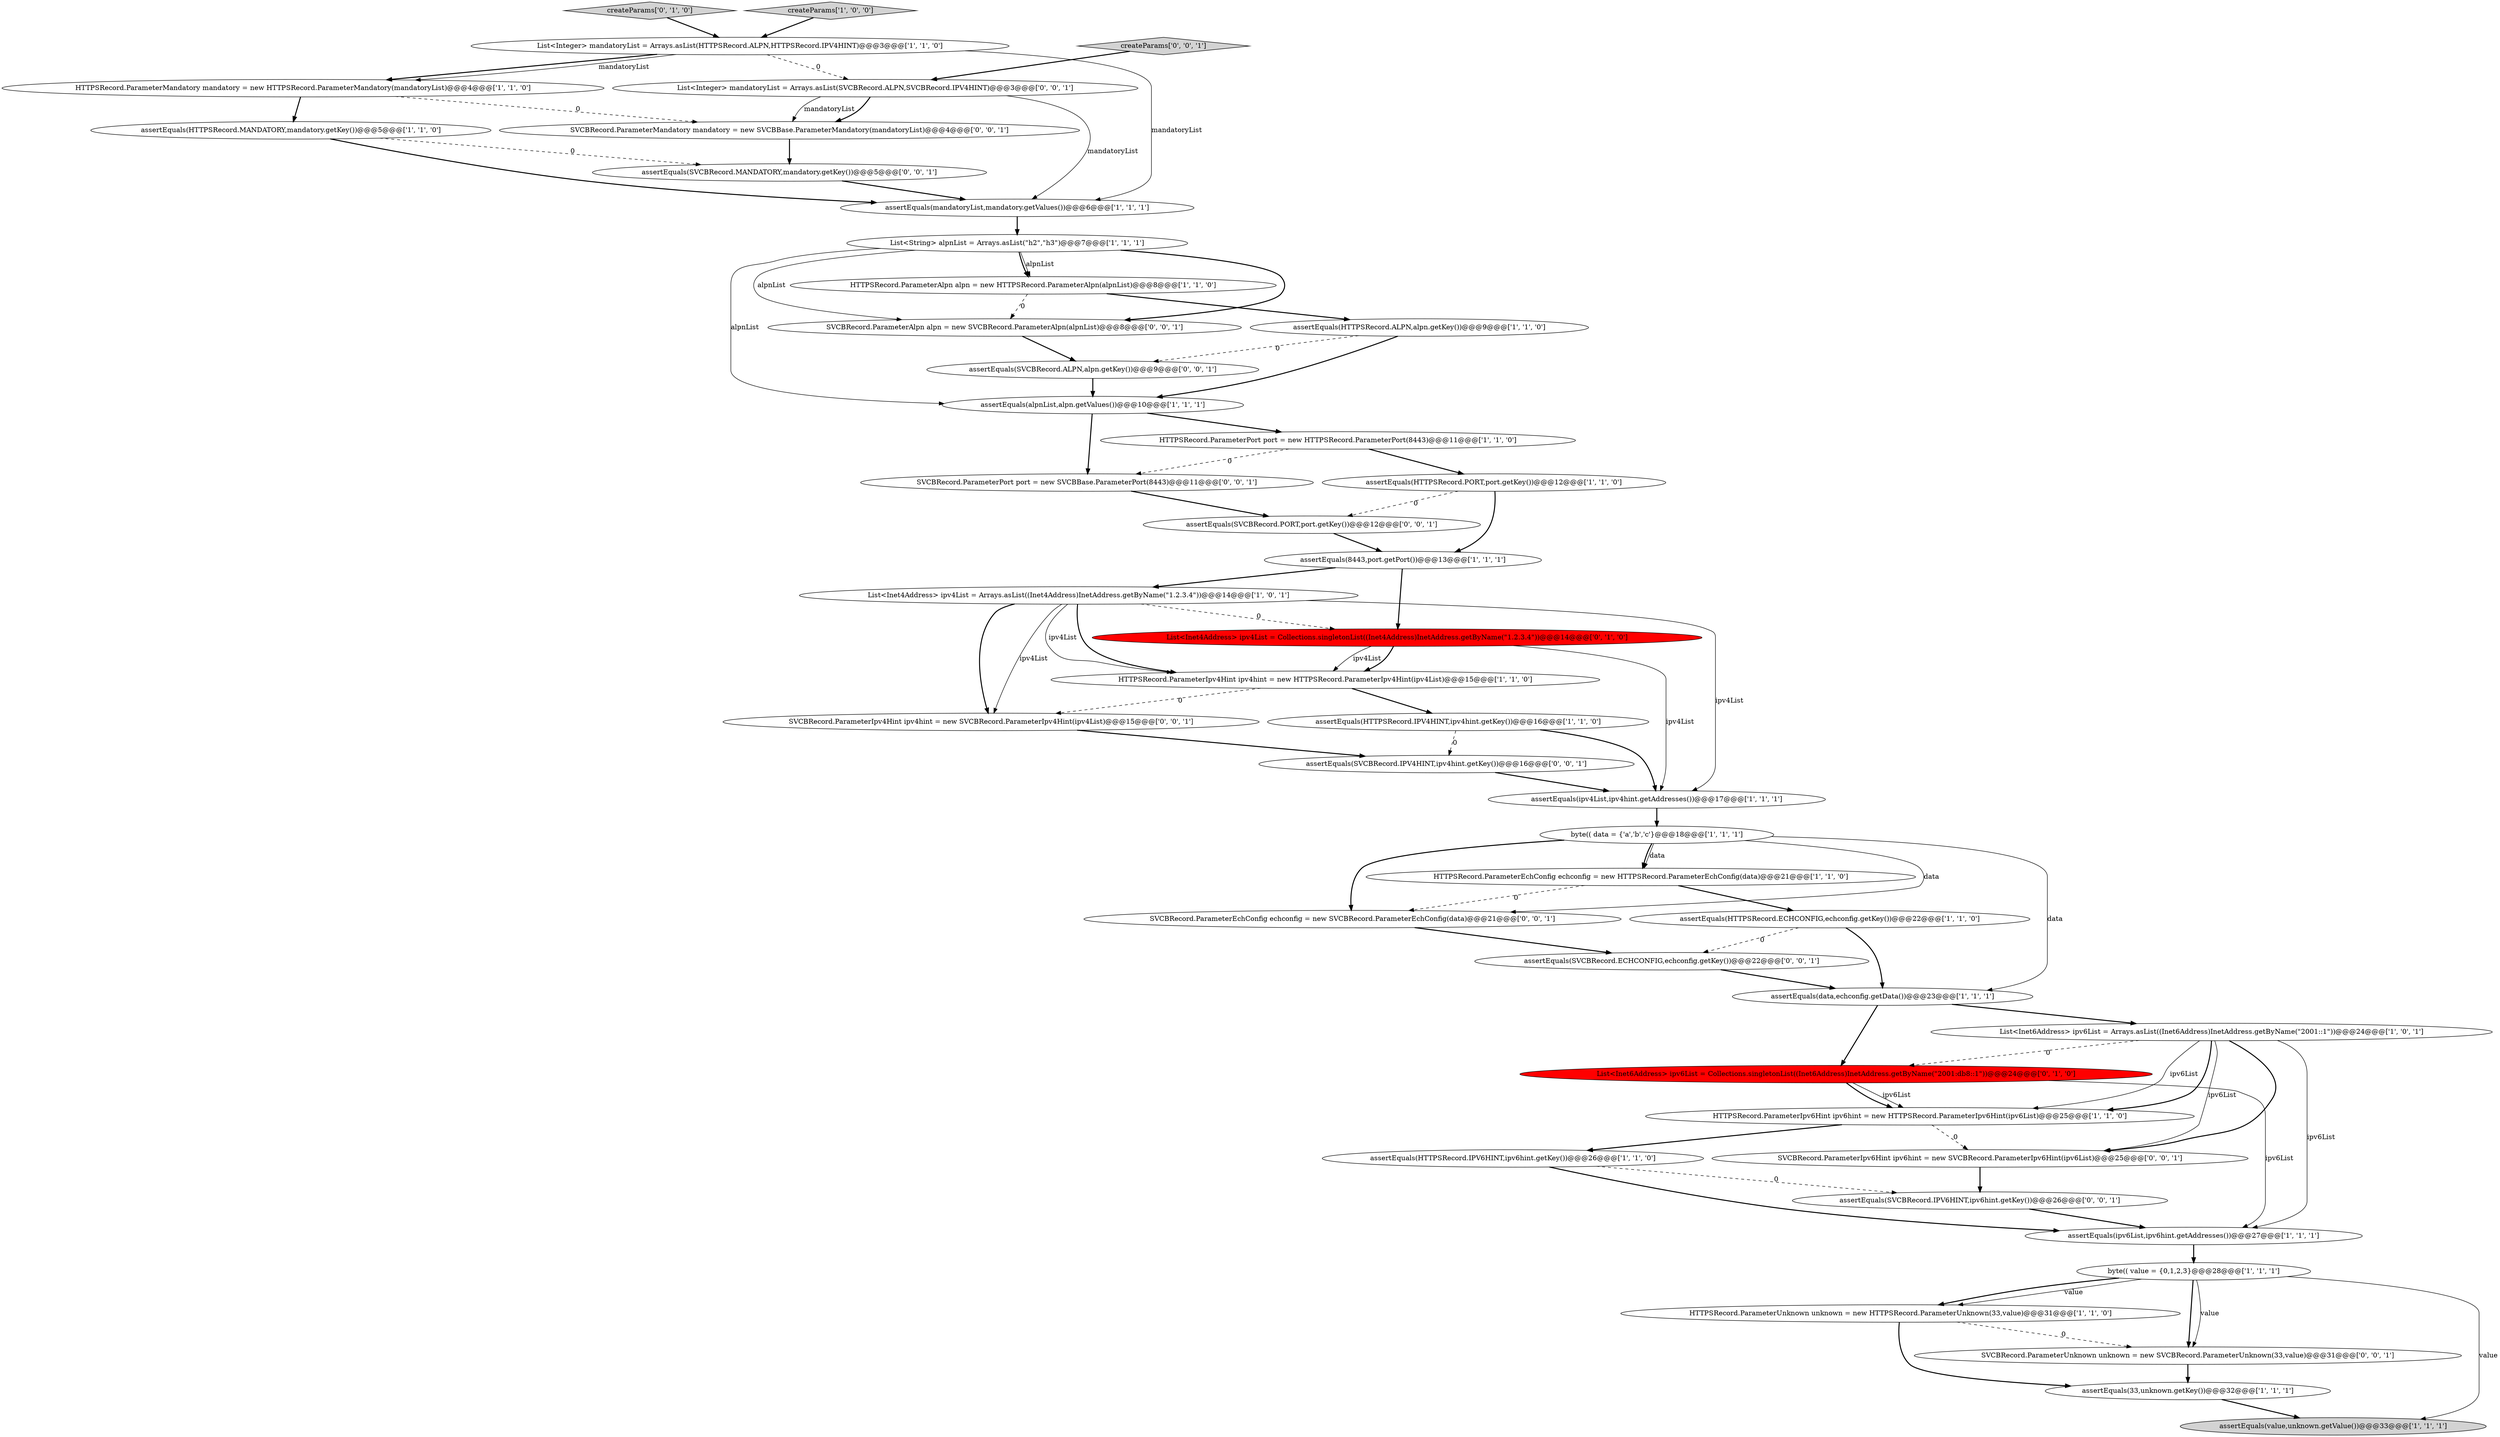 digraph {
9 [style = filled, label = "List<Inet4Address> ipv4List = Arrays.asList((Inet4Address)InetAddress.getByName(\"1.2.3.4\"))@@@14@@@['1', '0', '1']", fillcolor = white, shape = ellipse image = "AAA0AAABBB1BBB"];
41 [style = filled, label = "SVCBRecord.ParameterEchConfig echconfig = new SVCBRecord.ParameterEchConfig(data)@@@21@@@['0', '0', '1']", fillcolor = white, shape = ellipse image = "AAA0AAABBB3BBB"];
0 [style = filled, label = "HTTPSRecord.ParameterMandatory mandatory = new HTTPSRecord.ParameterMandatory(mandatoryList)@@@4@@@['1', '1', '0']", fillcolor = white, shape = ellipse image = "AAA0AAABBB1BBB"];
8 [style = filled, label = "assertEquals(HTTPSRecord.PORT,port.getKey())@@@12@@@['1', '1', '0']", fillcolor = white, shape = ellipse image = "AAA0AAABBB1BBB"];
10 [style = filled, label = "assertEquals(HTTPSRecord.ECHCONFIG,echconfig.getKey())@@@22@@@['1', '1', '0']", fillcolor = white, shape = ellipse image = "AAA0AAABBB1BBB"];
45 [style = filled, label = "assertEquals(SVCBRecord.ALPN,alpn.getKey())@@@9@@@['0', '0', '1']", fillcolor = white, shape = ellipse image = "AAA0AAABBB3BBB"];
14 [style = filled, label = "assertEquals(HTTPSRecord.IPV4HINT,ipv4hint.getKey())@@@16@@@['1', '1', '0']", fillcolor = white, shape = ellipse image = "AAA0AAABBB1BBB"];
32 [style = filled, label = "assertEquals(SVCBRecord.MANDATORY,mandatory.getKey())@@@5@@@['0', '0', '1']", fillcolor = white, shape = ellipse image = "AAA0AAABBB3BBB"];
33 [style = filled, label = "SVCBRecord.ParameterMandatory mandatory = new SVCBBase.ParameterMandatory(mandatoryList)@@@4@@@['0', '0', '1']", fillcolor = white, shape = ellipse image = "AAA0AAABBB3BBB"];
43 [style = filled, label = "SVCBRecord.ParameterUnknown unknown = new SVCBRecord.ParameterUnknown(33,value)@@@31@@@['0', '0', '1']", fillcolor = white, shape = ellipse image = "AAA0AAABBB3BBB"];
21 [style = filled, label = "HTTPSRecord.ParameterUnknown unknown = new HTTPSRecord.ParameterUnknown(33,value)@@@31@@@['1', '1', '0']", fillcolor = white, shape = ellipse image = "AAA0AAABBB1BBB"];
24 [style = filled, label = "assertEquals(33,unknown.getKey())@@@32@@@['1', '1', '1']", fillcolor = white, shape = ellipse image = "AAA0AAABBB1BBB"];
20 [style = filled, label = "byte(( data = {'a','b','c'}@@@18@@@['1', '1', '1']", fillcolor = white, shape = ellipse image = "AAA0AAABBB1BBB"];
1 [style = filled, label = "assertEquals(HTTPSRecord.IPV6HINT,ipv6hint.getKey())@@@26@@@['1', '1', '0']", fillcolor = white, shape = ellipse image = "AAA0AAABBB1BBB"];
4 [style = filled, label = "List<Inet6Address> ipv6List = Arrays.asList((Inet6Address)InetAddress.getByName(\"2001::1\"))@@@24@@@['1', '0', '1']", fillcolor = white, shape = ellipse image = "AAA0AAABBB1BBB"];
26 [style = filled, label = "List<String> alpnList = Arrays.asList(\"h2\",\"h3\")@@@7@@@['1', '1', '1']", fillcolor = white, shape = ellipse image = "AAA0AAABBB1BBB"];
30 [style = filled, label = "createParams['0', '1', '0']", fillcolor = lightgray, shape = diamond image = "AAA0AAABBB2BBB"];
3 [style = filled, label = "assertEquals(alpnList,alpn.getValues())@@@10@@@['1', '1', '1']", fillcolor = white, shape = ellipse image = "AAA0AAABBB1BBB"];
31 [style = filled, label = "assertEquals(SVCBRecord.IPV6HINT,ipv6hint.getKey())@@@26@@@['0', '0', '1']", fillcolor = white, shape = ellipse image = "AAA0AAABBB3BBB"];
38 [style = filled, label = "createParams['0', '0', '1']", fillcolor = lightgray, shape = diamond image = "AAA0AAABBB3BBB"];
17 [style = filled, label = "assertEquals(ipv4List,ipv4hint.getAddresses())@@@17@@@['1', '1', '1']", fillcolor = white, shape = ellipse image = "AAA0AAABBB1BBB"];
36 [style = filled, label = "SVCBRecord.ParameterAlpn alpn = new SVCBRecord.ParameterAlpn(alpnList)@@@8@@@['0', '0', '1']", fillcolor = white, shape = ellipse image = "AAA0AAABBB3BBB"];
5 [style = filled, label = "assertEquals(HTTPSRecord.MANDATORY,mandatory.getKey())@@@5@@@['1', '1', '0']", fillcolor = white, shape = ellipse image = "AAA0AAABBB1BBB"];
34 [style = filled, label = "List<Integer> mandatoryList = Arrays.asList(SVCBRecord.ALPN,SVCBRecord.IPV4HINT)@@@3@@@['0', '0', '1']", fillcolor = white, shape = ellipse image = "AAA0AAABBB3BBB"];
6 [style = filled, label = "byte(( value = {0,1,2,3}@@@28@@@['1', '1', '1']", fillcolor = white, shape = ellipse image = "AAA0AAABBB1BBB"];
40 [style = filled, label = "assertEquals(SVCBRecord.IPV4HINT,ipv4hint.getKey())@@@16@@@['0', '0', '1']", fillcolor = white, shape = ellipse image = "AAA0AAABBB3BBB"];
42 [style = filled, label = "assertEquals(SVCBRecord.ECHCONFIG,echconfig.getKey())@@@22@@@['0', '0', '1']", fillcolor = white, shape = ellipse image = "AAA0AAABBB3BBB"];
2 [style = filled, label = "assertEquals(HTTPSRecord.ALPN,alpn.getKey())@@@9@@@['1', '1', '0']", fillcolor = white, shape = ellipse image = "AAA0AAABBB1BBB"];
27 [style = filled, label = "HTTPSRecord.ParameterAlpn alpn = new HTTPSRecord.ParameterAlpn(alpnList)@@@8@@@['1', '1', '0']", fillcolor = white, shape = ellipse image = "AAA0AAABBB1BBB"];
35 [style = filled, label = "SVCBRecord.ParameterIpv6Hint ipv6hint = new SVCBRecord.ParameterIpv6Hint(ipv6List)@@@25@@@['0', '0', '1']", fillcolor = white, shape = ellipse image = "AAA0AAABBB3BBB"];
12 [style = filled, label = "HTTPSRecord.ParameterIpv6Hint ipv6hint = new HTTPSRecord.ParameterIpv6Hint(ipv6List)@@@25@@@['1', '1', '0']", fillcolor = white, shape = ellipse image = "AAA0AAABBB1BBB"];
44 [style = filled, label = "SVCBRecord.ParameterPort port = new SVCBBase.ParameterPort(8443)@@@11@@@['0', '0', '1']", fillcolor = white, shape = ellipse image = "AAA0AAABBB3BBB"];
29 [style = filled, label = "List<Inet6Address> ipv6List = Collections.singletonList((Inet6Address)InetAddress.getByName(\"2001:db8::1\"))@@@24@@@['0', '1', '0']", fillcolor = red, shape = ellipse image = "AAA1AAABBB2BBB"];
11 [style = filled, label = "assertEquals(mandatoryList,mandatory.getValues())@@@6@@@['1', '1', '1']", fillcolor = white, shape = ellipse image = "AAA0AAABBB1BBB"];
15 [style = filled, label = "HTTPSRecord.ParameterPort port = new HTTPSRecord.ParameterPort(8443)@@@11@@@['1', '1', '0']", fillcolor = white, shape = ellipse image = "AAA0AAABBB1BBB"];
22 [style = filled, label = "assertEquals(ipv6List,ipv6hint.getAddresses())@@@27@@@['1', '1', '1']", fillcolor = white, shape = ellipse image = "AAA0AAABBB1BBB"];
28 [style = filled, label = "List<Inet4Address> ipv4List = Collections.singletonList((Inet4Address)InetAddress.getByName(\"1.2.3.4\"))@@@14@@@['0', '1', '0']", fillcolor = red, shape = ellipse image = "AAA1AAABBB2BBB"];
18 [style = filled, label = "List<Integer> mandatoryList = Arrays.asList(HTTPSRecord.ALPN,HTTPSRecord.IPV4HINT)@@@3@@@['1', '1', '0']", fillcolor = white, shape = ellipse image = "AAA0AAABBB1BBB"];
19 [style = filled, label = "HTTPSRecord.ParameterEchConfig echconfig = new HTTPSRecord.ParameterEchConfig(data)@@@21@@@['1', '1', '0']", fillcolor = white, shape = ellipse image = "AAA0AAABBB1BBB"];
13 [style = filled, label = "assertEquals(data,echconfig.getData())@@@23@@@['1', '1', '1']", fillcolor = white, shape = ellipse image = "AAA0AAABBB1BBB"];
23 [style = filled, label = "assertEquals(8443,port.getPort())@@@13@@@['1', '1', '1']", fillcolor = white, shape = ellipse image = "AAA0AAABBB1BBB"];
37 [style = filled, label = "SVCBRecord.ParameterIpv4Hint ipv4hint = new SVCBRecord.ParameterIpv4Hint(ipv4List)@@@15@@@['0', '0', '1']", fillcolor = white, shape = ellipse image = "AAA0AAABBB3BBB"];
39 [style = filled, label = "assertEquals(SVCBRecord.PORT,port.getKey())@@@12@@@['0', '0', '1']", fillcolor = white, shape = ellipse image = "AAA0AAABBB3BBB"];
25 [style = filled, label = "assertEquals(value,unknown.getValue())@@@33@@@['1', '1', '1']", fillcolor = lightgray, shape = ellipse image = "AAA0AAABBB1BBB"];
7 [style = filled, label = "createParams['1', '0', '0']", fillcolor = lightgray, shape = diamond image = "AAA0AAABBB1BBB"];
16 [style = filled, label = "HTTPSRecord.ParameterIpv4Hint ipv4hint = new HTTPSRecord.ParameterIpv4Hint(ipv4List)@@@15@@@['1', '1', '0']", fillcolor = white, shape = ellipse image = "AAA0AAABBB1BBB"];
6->43 [style = bold, label=""];
12->35 [style = dashed, label="0"];
14->17 [style = bold, label=""];
21->24 [style = bold, label=""];
30->18 [style = bold, label=""];
9->16 [style = bold, label=""];
9->37 [style = bold, label=""];
23->28 [style = bold, label=""];
6->43 [style = solid, label="value"];
43->24 [style = bold, label=""];
26->36 [style = solid, label="alpnList"];
39->23 [style = bold, label=""];
16->14 [style = bold, label=""];
9->37 [style = solid, label="ipv4List"];
26->3 [style = solid, label="alpnList"];
6->21 [style = solid, label="value"];
32->11 [style = bold, label=""];
18->0 [style = bold, label=""];
27->2 [style = bold, label=""];
17->20 [style = bold, label=""];
34->33 [style = solid, label="mandatoryList"];
35->31 [style = bold, label=""];
16->37 [style = dashed, label="0"];
8->23 [style = bold, label=""];
1->31 [style = dashed, label="0"];
34->33 [style = bold, label=""];
9->17 [style = solid, label="ipv4List"];
12->1 [style = bold, label=""];
5->32 [style = dashed, label="0"];
26->27 [style = bold, label=""];
20->41 [style = bold, label=""];
0->33 [style = dashed, label="0"];
40->17 [style = bold, label=""];
5->11 [style = bold, label=""];
20->19 [style = bold, label=""];
34->11 [style = solid, label="mandatoryList"];
14->40 [style = dashed, label="0"];
11->26 [style = bold, label=""];
22->6 [style = bold, label=""];
18->0 [style = solid, label="mandatoryList"];
4->22 [style = solid, label="ipv6List"];
6->21 [style = bold, label=""];
2->3 [style = bold, label=""];
29->22 [style = solid, label="ipv6List"];
19->10 [style = bold, label=""];
27->36 [style = dashed, label="0"];
26->27 [style = solid, label="alpnList"];
4->35 [style = solid, label="ipv6List"];
19->41 [style = dashed, label="0"];
18->34 [style = dashed, label="0"];
3->44 [style = bold, label=""];
10->13 [style = bold, label=""];
29->12 [style = solid, label="ipv6List"];
2->45 [style = dashed, label="0"];
24->25 [style = bold, label=""];
38->34 [style = bold, label=""];
7->18 [style = bold, label=""];
4->12 [style = bold, label=""];
33->32 [style = bold, label=""];
15->8 [style = bold, label=""];
0->5 [style = bold, label=""];
4->35 [style = bold, label=""];
21->43 [style = dashed, label="0"];
42->13 [style = bold, label=""];
31->22 [style = bold, label=""];
28->16 [style = solid, label="ipv4List"];
18->11 [style = solid, label="mandatoryList"];
20->19 [style = solid, label="data"];
45->3 [style = bold, label=""];
20->41 [style = solid, label="data"];
26->36 [style = bold, label=""];
9->28 [style = dashed, label="0"];
15->44 [style = dashed, label="0"];
3->15 [style = bold, label=""];
44->39 [style = bold, label=""];
10->42 [style = dashed, label="0"];
28->16 [style = bold, label=""];
9->16 [style = solid, label="ipv4List"];
1->22 [style = bold, label=""];
13->29 [style = bold, label=""];
29->12 [style = bold, label=""];
8->39 [style = dashed, label="0"];
4->12 [style = solid, label="ipv6List"];
28->17 [style = solid, label="ipv4List"];
6->25 [style = solid, label="value"];
36->45 [style = bold, label=""];
20->13 [style = solid, label="data"];
4->29 [style = dashed, label="0"];
23->9 [style = bold, label=""];
13->4 [style = bold, label=""];
37->40 [style = bold, label=""];
41->42 [style = bold, label=""];
}
